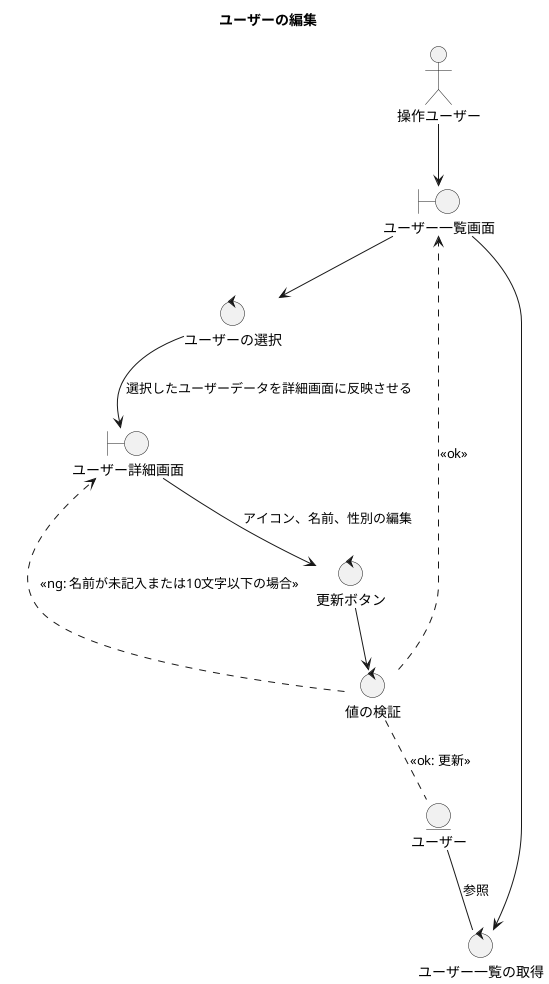 @startuml

title ユーザーの編集

actor 操作ユーザー
boundary ユーザー一覧画面
boundary ユーザー詳細画面
control ユーザーの選択
control ユーザー一覧の取得
control 更新ボタン
control 値の検証
entity ユーザー

操作ユーザー --> ユーザー一覧画面
ユーザー一覧画面 --> ユーザーの選択
ユーザーの選択 --> ユーザー詳細画面: 選択したユーザーデータを詳細画面に反映させる
ユーザー詳細画面 --> 更新ボタン: アイコン、名前、性別の編集
更新ボタン --> 値の検証
値の検証 ..> ユーザー一覧画面: <<ok>>
値の検証 ..> ユーザー詳細画面: <<ng: 名前が未記入または10文字以下の場合>>

ユーザー一覧画面 --> ユーザー一覧の取得

ユーザー -- ユーザー一覧の取得: 参照
値の検証 .. ユーザー: <<ok: 更新>>

@enduml

